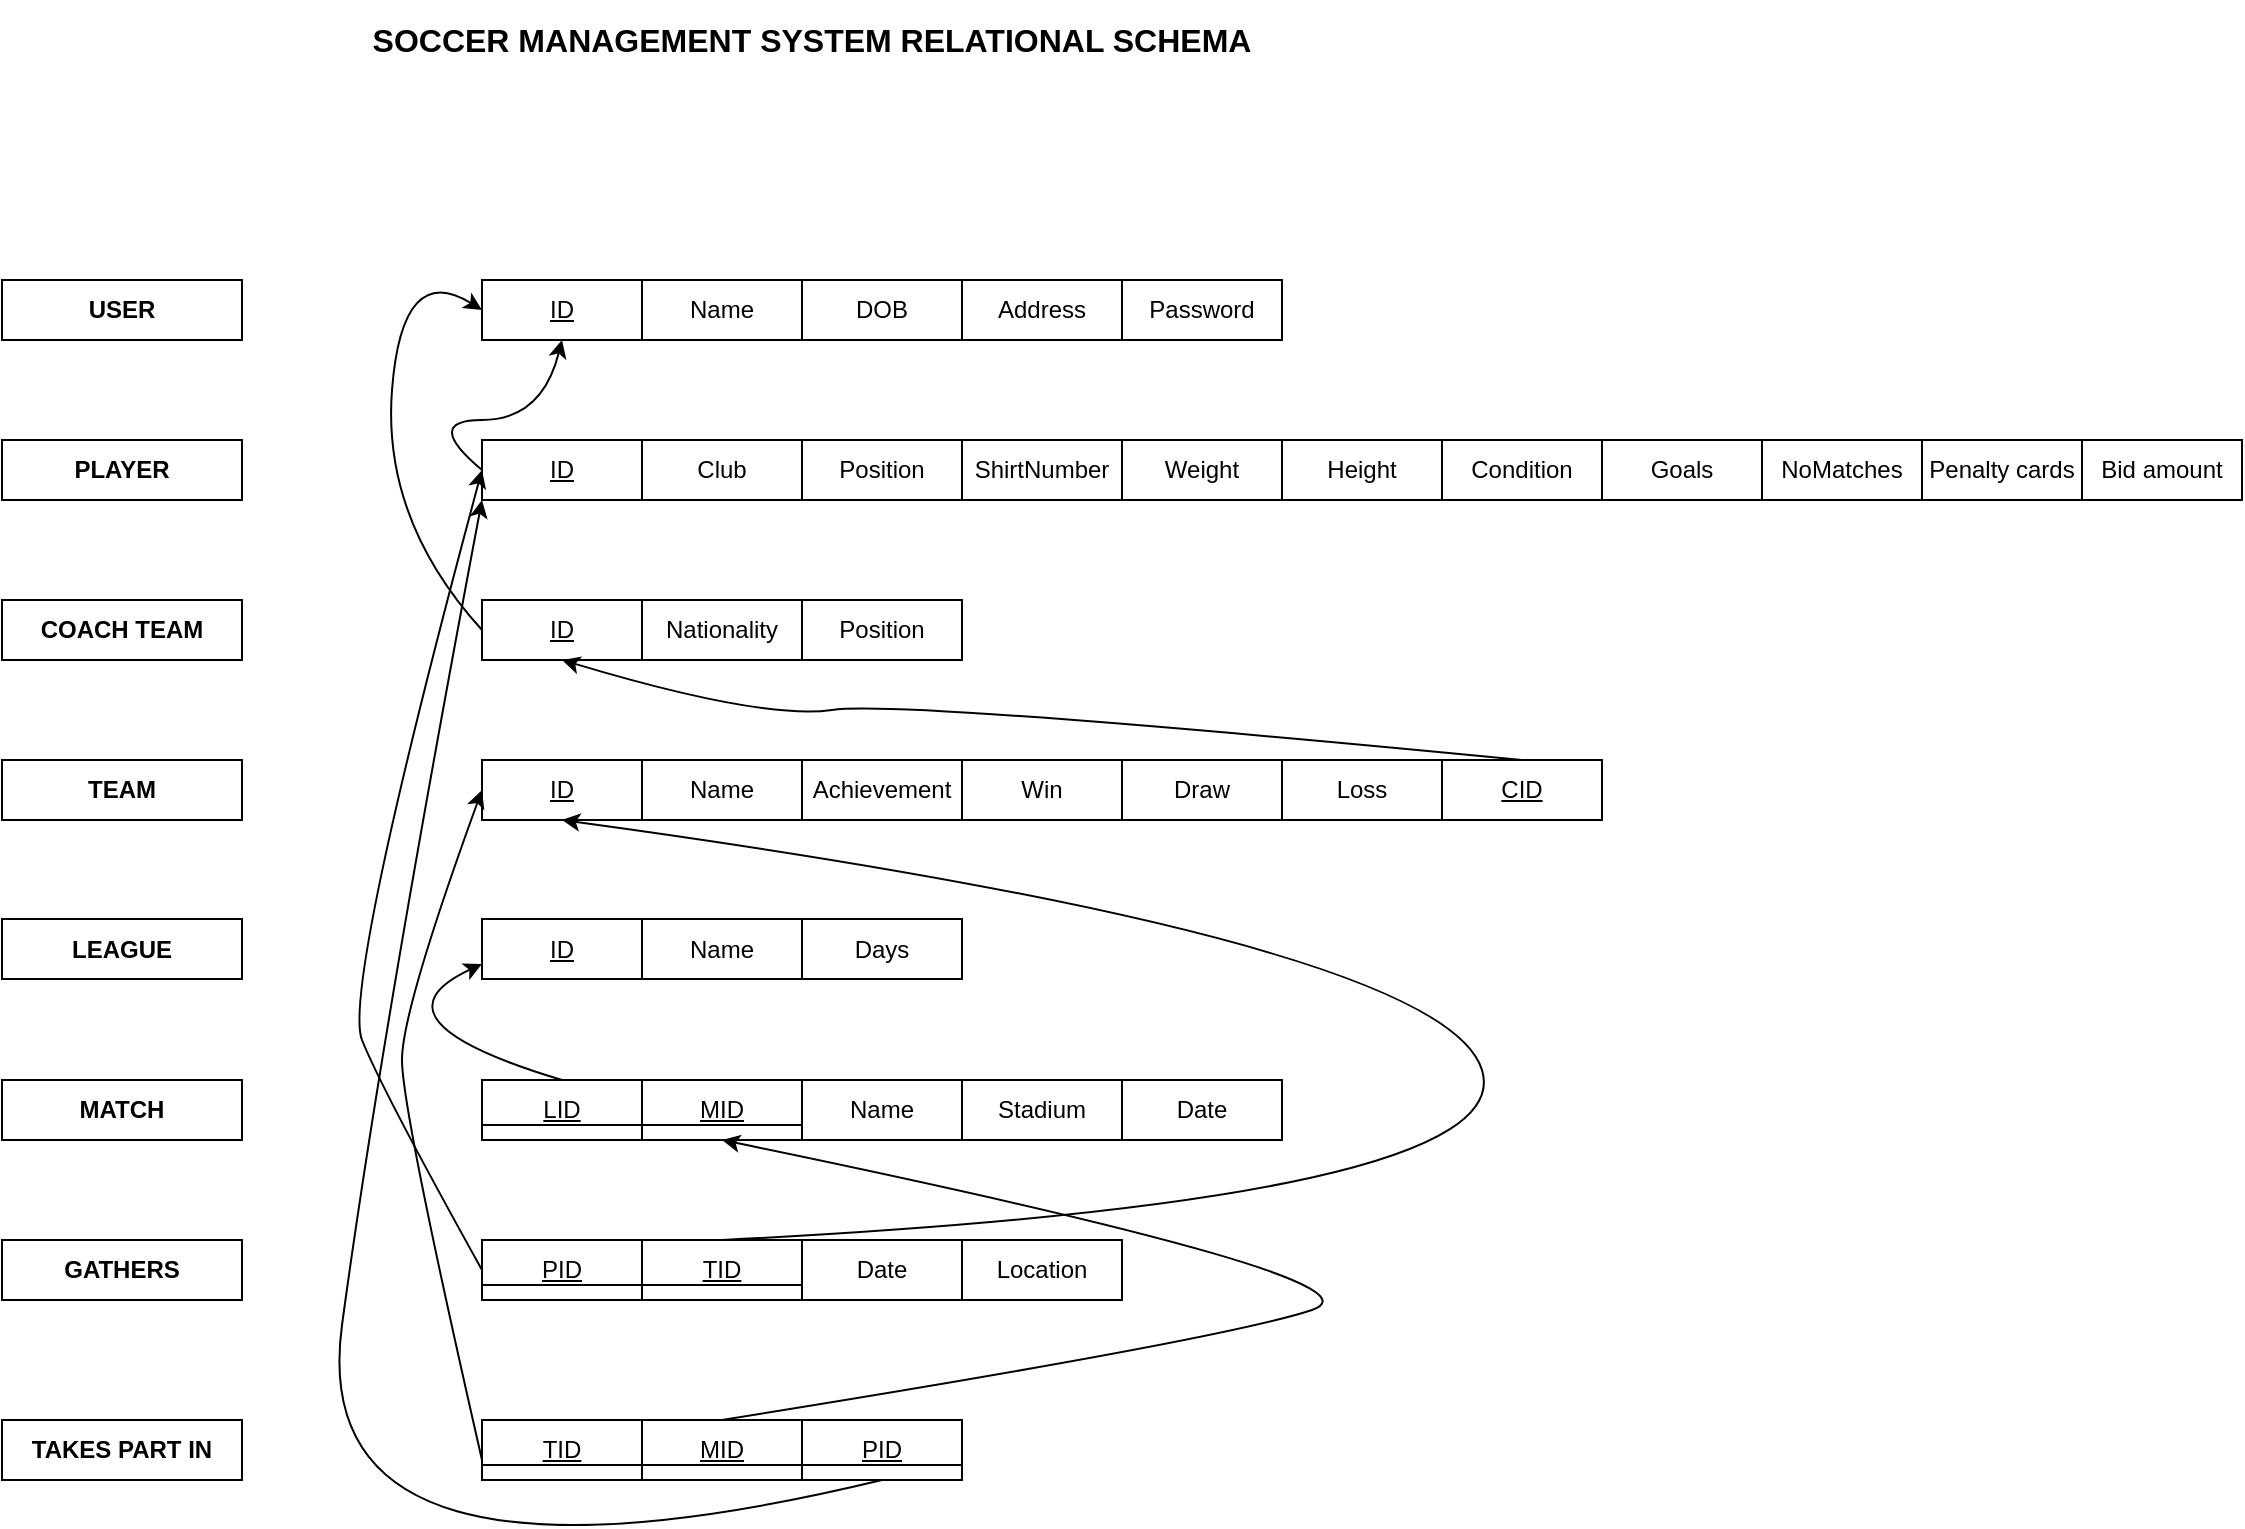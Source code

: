 <mxfile version="14.6.13" type="github">
  <diagram id="wbUrWV88NQnN1DrHN1Fw" name="Page-1">
    <mxGraphModel dx="2443" dy="860" grid="1" gridSize="10" guides="1" tooltips="1" connect="1" arrows="1" fold="1" page="1" pageScale="1" pageWidth="827" pageHeight="1169" math="0" shadow="0">
      <root>
        <mxCell id="0" />
        <mxCell id="1" parent="0" />
        <mxCell id="GYPpSZBRfct1Y0kYMT_Y-1" value="ID" style="rounded=0;whiteSpace=wrap;html=1;fontStyle=4" parent="1" vertex="1">
          <mxGeometry x="160" y="250" width="80" height="30" as="geometry" />
        </mxCell>
        <mxCell id="GYPpSZBRfct1Y0kYMT_Y-2" value="Club" style="rounded=0;whiteSpace=wrap;html=1;" parent="1" vertex="1">
          <mxGeometry x="240" y="250" width="80" height="30" as="geometry" />
        </mxCell>
        <mxCell id="GYPpSZBRfct1Y0kYMT_Y-3" value="&lt;b&gt;PLAYER&lt;/b&gt;" style="rounded=0;whiteSpace=wrap;html=1;" parent="1" vertex="1">
          <mxGeometry x="-80" y="250" width="120" height="30" as="geometry" />
        </mxCell>
        <mxCell id="GYPpSZBRfct1Y0kYMT_Y-7" value="ID" style="rounded=0;whiteSpace=wrap;html=1;fontStyle=4" parent="1" vertex="1">
          <mxGeometry x="160" y="410" width="80" height="30" as="geometry" />
        </mxCell>
        <mxCell id="GYPpSZBRfct1Y0kYMT_Y-8" value="Name" style="rounded=0;whiteSpace=wrap;html=1;fontStyle=0" parent="1" vertex="1">
          <mxGeometry x="240" y="410" width="80" height="30" as="geometry" />
        </mxCell>
        <mxCell id="GYPpSZBRfct1Y0kYMT_Y-9" value="MID" style="rounded=0;whiteSpace=wrap;html=1;fontStyle=4" parent="1" vertex="1">
          <mxGeometry x="240" y="570" width="80" height="30" as="geometry" />
        </mxCell>
        <mxCell id="GYPpSZBRfct1Y0kYMT_Y-17" value="TEAM" style="rounded=0;whiteSpace=wrap;html=1;fontStyle=1" parent="1" vertex="1">
          <mxGeometry x="-80" y="410" width="120" height="30" as="geometry" />
        </mxCell>
        <mxCell id="GYPpSZBRfct1Y0kYMT_Y-18" value="MATCH" style="rounded=0;whiteSpace=wrap;html=1;fontStyle=1" parent="1" vertex="1">
          <mxGeometry x="-80" y="570" width="120" height="30" as="geometry" />
        </mxCell>
        <mxCell id="GYPpSZBRfct1Y0kYMT_Y-31" value="Position" style="rounded=0;whiteSpace=wrap;html=1;" parent="1" vertex="1">
          <mxGeometry x="320" y="250" width="80" height="30" as="geometry" />
        </mxCell>
        <mxCell id="GYPpSZBRfct1Y0kYMT_Y-32" value="&lt;span&gt;ShirtNumber&lt;/span&gt;" style="rounded=0;whiteSpace=wrap;html=1;" parent="1" vertex="1">
          <mxGeometry x="400" y="250" width="80" height="30" as="geometry" />
        </mxCell>
        <mxCell id="GYPpSZBRfct1Y0kYMT_Y-46" value="&lt;span class=&quot;fontstyle0&quot;&gt;&lt;b&gt;&lt;font style=&quot;font-size: 16px&quot;&gt;SOCCER MANAGEMENT SYSTEM RELATIONAL SCHEMA&lt;/font&gt;&lt;/b&gt;&lt;/span&gt;" style="text;html=1;strokeColor=none;fillColor=none;align=center;verticalAlign=middle;whiteSpace=wrap;rounded=0;" parent="1" vertex="1">
          <mxGeometry x="60" y="30" width="530" height="40" as="geometry" />
        </mxCell>
        <mxCell id="GYPpSZBRfct1Y0kYMT_Y-47" value="USER" style="rounded=0;whiteSpace=wrap;html=1;fontStyle=1" parent="1" vertex="1">
          <mxGeometry x="-80" y="170" width="120" height="30" as="geometry" />
        </mxCell>
        <mxCell id="GYPpSZBRfct1Y0kYMT_Y-48" value="Name" style="rounded=0;whiteSpace=wrap;html=1;fontStyle=0" parent="1" vertex="1">
          <mxGeometry x="240" y="170" width="80" height="30" as="geometry" />
        </mxCell>
        <mxCell id="GYPpSZBRfct1Y0kYMT_Y-49" value="&lt;span&gt;ID&lt;/span&gt;" style="rounded=0;whiteSpace=wrap;html=1;fontStyle=4" parent="1" vertex="1">
          <mxGeometry x="160" y="170" width="80" height="30" as="geometry" />
        </mxCell>
        <mxCell id="GYPpSZBRfct1Y0kYMT_Y-51" value="DOB" style="rounded=0;whiteSpace=wrap;html=1;" parent="1" vertex="1">
          <mxGeometry x="320" y="170" width="80" height="30" as="geometry" />
        </mxCell>
        <mxCell id="GYPpSZBRfct1Y0kYMT_Y-52" value="Address" style="rounded=0;whiteSpace=wrap;html=1;" parent="1" vertex="1">
          <mxGeometry x="400" y="170" width="80" height="30" as="geometry" />
        </mxCell>
        <mxCell id="GYPpSZBRfct1Y0kYMT_Y-55" value="ID" style="rounded=0;whiteSpace=wrap;html=1;fontStyle=4" parent="1" vertex="1">
          <mxGeometry x="160" y="330" width="80" height="30" as="geometry" />
        </mxCell>
        <mxCell id="GYPpSZBRfct1Y0kYMT_Y-56" value="Nationality" style="rounded=0;whiteSpace=wrap;html=1;" parent="1" vertex="1">
          <mxGeometry x="240" y="330" width="80" height="30" as="geometry" />
        </mxCell>
        <mxCell id="GYPpSZBRfct1Y0kYMT_Y-57" value="&lt;b&gt;COACH TEAM&lt;/b&gt;" style="rounded=0;whiteSpace=wrap;html=1;" parent="1" vertex="1">
          <mxGeometry x="-80" y="330" width="120" height="30" as="geometry" />
        </mxCell>
        <mxCell id="GYPpSZBRfct1Y0kYMT_Y-58" value="Position" style="rounded=0;whiteSpace=wrap;html=1;" parent="1" vertex="1">
          <mxGeometry x="320" y="330" width="80" height="30" as="geometry" />
        </mxCell>
        <mxCell id="GYPpSZBRfct1Y0kYMT_Y-65" value="Win" style="rounded=0;whiteSpace=wrap;html=1;" parent="1" vertex="1">
          <mxGeometry x="400" y="410" width="80" height="30" as="geometry" />
        </mxCell>
        <mxCell id="GYPpSZBRfct1Y0kYMT_Y-66" value="Draw" style="rounded=0;whiteSpace=wrap;html=1;" parent="1" vertex="1">
          <mxGeometry x="480" y="410" width="80" height="30" as="geometry" />
        </mxCell>
        <mxCell id="GYPpSZBRfct1Y0kYMT_Y-67" value="Achievement" style="rounded=0;whiteSpace=wrap;html=1;" parent="1" vertex="1">
          <mxGeometry x="320" y="410" width="80" height="30" as="geometry" />
        </mxCell>
        <mxCell id="GYPpSZBRfct1Y0kYMT_Y-68" value="Loss" style="rounded=0;whiteSpace=wrap;html=1;" parent="1" vertex="1">
          <mxGeometry x="560" y="410" width="80" height="30" as="geometry" />
        </mxCell>
        <mxCell id="GYPpSZBRfct1Y0kYMT_Y-69" value="Name" style="rounded=0;whiteSpace=wrap;html=1;" parent="1" vertex="1">
          <mxGeometry x="240" y="489.5" width="80" height="30" as="geometry" />
        </mxCell>
        <mxCell id="GYPpSZBRfct1Y0kYMT_Y-70" value="Days" style="rounded=0;whiteSpace=wrap;html=1;" parent="1" vertex="1">
          <mxGeometry x="320" y="489.5" width="80" height="30" as="geometry" />
        </mxCell>
        <mxCell id="GYPpSZBRfct1Y0kYMT_Y-72" value="LEAGUE" style="rounded=0;whiteSpace=wrap;html=1;fontStyle=1" parent="1" vertex="1">
          <mxGeometry x="-80" y="489.5" width="120" height="30" as="geometry" />
        </mxCell>
        <mxCell id="GYPpSZBRfct1Y0kYMT_Y-73" value="ID" style="rounded=0;whiteSpace=wrap;html=1;fontStyle=4" parent="1" vertex="1">
          <mxGeometry x="160" y="489.5" width="80" height="30" as="geometry" />
        </mxCell>
        <mxCell id="GYPpSZBRfct1Y0kYMT_Y-75" value="Name" style="rounded=0;whiteSpace=wrap;html=1;" parent="1" vertex="1">
          <mxGeometry x="320" y="570" width="80" height="30" as="geometry" />
        </mxCell>
        <mxCell id="GYPpSZBRfct1Y0kYMT_Y-76" value="Stadium" style="rounded=0;whiteSpace=wrap;html=1;" parent="1" vertex="1">
          <mxGeometry x="400" y="570" width="80" height="30" as="geometry" />
        </mxCell>
        <mxCell id="GYPpSZBRfct1Y0kYMT_Y-77" value="Date" style="rounded=0;whiteSpace=wrap;html=1;" parent="1" vertex="1">
          <mxGeometry x="480" y="570" width="80" height="30" as="geometry" />
        </mxCell>
        <mxCell id="GYPpSZBRfct1Y0kYMT_Y-86" value="Weight" style="rounded=0;whiteSpace=wrap;html=1;" parent="1" vertex="1">
          <mxGeometry x="480" y="250" width="80" height="30" as="geometry" />
        </mxCell>
        <mxCell id="GYPpSZBRfct1Y0kYMT_Y-87" value="Height" style="rounded=0;whiteSpace=wrap;html=1;" parent="1" vertex="1">
          <mxGeometry x="560" y="250" width="80" height="30" as="geometry" />
        </mxCell>
        <mxCell id="GYPpSZBRfct1Y0kYMT_Y-88" value="Goals" style="rounded=0;whiteSpace=wrap;html=1;" parent="1" vertex="1">
          <mxGeometry x="720" y="250" width="80" height="30" as="geometry" />
        </mxCell>
        <mxCell id="GYPpSZBRfct1Y0kYMT_Y-89" value="NoMatches" style="rounded=0;whiteSpace=wrap;html=1;" parent="1" vertex="1">
          <mxGeometry x="800" y="250" width="80" height="30" as="geometry" />
        </mxCell>
        <mxCell id="GYPpSZBRfct1Y0kYMT_Y-90" value="Condition" style="rounded=0;whiteSpace=wrap;html=1;" parent="1" vertex="1">
          <mxGeometry x="640" y="250" width="80" height="30" as="geometry" />
        </mxCell>
        <mxCell id="GYPpSZBRfct1Y0kYMT_Y-91" value="Penalty cards" style="rounded=0;whiteSpace=wrap;html=1;" parent="1" vertex="1">
          <mxGeometry x="880" y="250" width="80" height="30" as="geometry" />
        </mxCell>
        <mxCell id="GYPpSZBRfct1Y0kYMT_Y-92" value="Bid amount" style="rounded=0;whiteSpace=wrap;html=1;" parent="1" vertex="1">
          <mxGeometry x="960" y="250" width="80" height="30" as="geometry" />
        </mxCell>
        <mxCell id="GYPpSZBRfct1Y0kYMT_Y-93" value="PID" style="rounded=0;whiteSpace=wrap;html=1;fontStyle=4" parent="1" vertex="1">
          <mxGeometry x="160" y="650" width="80" height="30" as="geometry" />
        </mxCell>
        <mxCell id="GYPpSZBRfct1Y0kYMT_Y-94" value="GATHERS" style="rounded=0;whiteSpace=wrap;html=1;fontStyle=1" parent="1" vertex="1">
          <mxGeometry x="-80" y="650" width="120" height="30" as="geometry" />
        </mxCell>
        <mxCell id="GYPpSZBRfct1Y0kYMT_Y-95" value="&lt;u&gt;TID&lt;/u&gt;" style="rounded=0;whiteSpace=wrap;html=1;" parent="1" vertex="1">
          <mxGeometry x="240" y="650" width="80" height="30" as="geometry" />
        </mxCell>
        <mxCell id="GYPpSZBRfct1Y0kYMT_Y-96" value="Date" style="rounded=0;whiteSpace=wrap;html=1;" parent="1" vertex="1">
          <mxGeometry x="320" y="650" width="80" height="30" as="geometry" />
        </mxCell>
        <mxCell id="GYPpSZBRfct1Y0kYMT_Y-97" value="Location" style="rounded=0;whiteSpace=wrap;html=1;" parent="1" vertex="1">
          <mxGeometry x="400" y="650" width="80" height="30" as="geometry" />
        </mxCell>
        <mxCell id="GYPpSZBRfct1Y0kYMT_Y-98" value="" style="endArrow=none;html=1;exitX=0;exitY=0.75;exitDx=0;exitDy=0;entryX=1;entryY=0.75;entryDx=0;entryDy=0;" parent="1" source="GYPpSZBRfct1Y0kYMT_Y-93" target="GYPpSZBRfct1Y0kYMT_Y-95" edge="1">
          <mxGeometry width="50" height="50" relative="1" as="geometry">
            <mxPoint x="880" y="510" as="sourcePoint" />
            <mxPoint x="930" y="460" as="targetPoint" />
          </mxGeometry>
        </mxCell>
        <mxCell id="GYPpSZBRfct1Y0kYMT_Y-99" value="CID" style="rounded=0;whiteSpace=wrap;html=1;fontStyle=4" parent="1" vertex="1">
          <mxGeometry x="640" y="410" width="80" height="30" as="geometry" />
        </mxCell>
        <mxCell id="GYPpSZBRfct1Y0kYMT_Y-100" value="LID" style="rounded=0;whiteSpace=wrap;html=1;fontStyle=4" parent="1" vertex="1">
          <mxGeometry x="160" y="570" width="80" height="30" as="geometry" />
        </mxCell>
        <mxCell id="GYPpSZBRfct1Y0kYMT_Y-101" value="" style="endArrow=none;html=1;exitX=0;exitY=0.75;exitDx=0;exitDy=0;entryX=0;entryY=0.75;entryDx=0;entryDy=0;" parent="1" source="GYPpSZBRfct1Y0kYMT_Y-100" target="GYPpSZBRfct1Y0kYMT_Y-75" edge="1">
          <mxGeometry width="50" height="50" relative="1" as="geometry">
            <mxPoint x="170.0" y="682.5" as="sourcePoint" />
            <mxPoint x="330" y="682.5" as="targetPoint" />
          </mxGeometry>
        </mxCell>
        <mxCell id="GYPpSZBRfct1Y0kYMT_Y-103" value="TID" style="rounded=0;whiteSpace=wrap;html=1;fontStyle=4" parent="1" vertex="1">
          <mxGeometry x="160" y="740" width="80" height="30" as="geometry" />
        </mxCell>
        <mxCell id="GYPpSZBRfct1Y0kYMT_Y-104" value="TAKES PART IN" style="rounded=0;whiteSpace=wrap;html=1;fontStyle=1" parent="1" vertex="1">
          <mxGeometry x="-80" y="740" width="120" height="30" as="geometry" />
        </mxCell>
        <mxCell id="GYPpSZBRfct1Y0kYMT_Y-105" value="&lt;u&gt;MID&lt;/u&gt;" style="rounded=0;whiteSpace=wrap;html=1;" parent="1" vertex="1">
          <mxGeometry x="240" y="740" width="80" height="30" as="geometry" />
        </mxCell>
        <mxCell id="GYPpSZBRfct1Y0kYMT_Y-109" value="PID" style="rounded=0;whiteSpace=wrap;html=1;fontStyle=4" parent="1" vertex="1">
          <mxGeometry x="320" y="740" width="80" height="30" as="geometry" />
        </mxCell>
        <mxCell id="GYPpSZBRfct1Y0kYMT_Y-110" value="" style="endArrow=none;html=1;exitX=0;exitY=0.75;exitDx=0;exitDy=0;entryX=1;entryY=0.75;entryDx=0;entryDy=0;" parent="1" edge="1">
          <mxGeometry width="50" height="50" relative="1" as="geometry">
            <mxPoint x="160.0" y="762.5" as="sourcePoint" />
            <mxPoint x="400" y="762.5" as="targetPoint" />
          </mxGeometry>
        </mxCell>
        <mxCell id="GYPpSZBRfct1Y0kYMT_Y-112" value="" style="curved=1;endArrow=classic;html=1;exitX=0;exitY=0.5;exitDx=0;exitDy=0;entryX=0.5;entryY=1;entryDx=0;entryDy=0;" parent="1" source="GYPpSZBRfct1Y0kYMT_Y-1" edge="1" target="GYPpSZBRfct1Y0kYMT_Y-49">
          <mxGeometry width="50" height="50" relative="1" as="geometry">
            <mxPoint x="370" y="180" as="sourcePoint" />
            <mxPoint x="200" y="120" as="targetPoint" />
            <Array as="points">
              <mxPoint x="130" y="240" />
              <mxPoint x="190" y="240" />
            </Array>
          </mxGeometry>
        </mxCell>
        <mxCell id="GYPpSZBRfct1Y0kYMT_Y-113" value="" style="curved=1;endArrow=classic;html=1;exitX=0;exitY=0.5;exitDx=0;exitDy=0;entryX=0;entryY=0.5;entryDx=0;entryDy=0;" parent="1" source="GYPpSZBRfct1Y0kYMT_Y-55" target="GYPpSZBRfct1Y0kYMT_Y-49" edge="1">
          <mxGeometry width="50" height="50" relative="1" as="geometry">
            <mxPoint x="170" y="275" as="sourcePoint" />
            <mxPoint x="210" y="130" as="targetPoint" />
            <Array as="points">
              <mxPoint x="110" y="290" />
              <mxPoint x="120" y="160" />
            </Array>
          </mxGeometry>
        </mxCell>
        <mxCell id="GYPpSZBRfct1Y0kYMT_Y-115" value="" style="curved=1;endArrow=classic;html=1;exitX=0.5;exitY=0;exitDx=0;exitDy=0;entryX=0.5;entryY=1;entryDx=0;entryDy=0;" parent="1" source="GYPpSZBRfct1Y0kYMT_Y-99" target="GYPpSZBRfct1Y0kYMT_Y-55" edge="1">
          <mxGeometry width="50" height="50" relative="1" as="geometry">
            <mxPoint x="410" y="390" as="sourcePoint" />
            <mxPoint x="450" y="245" as="targetPoint" />
            <Array as="points">
              <mxPoint x="370" y="380" />
              <mxPoint x="300" y="390" />
            </Array>
          </mxGeometry>
        </mxCell>
        <mxCell id="GYPpSZBRfct1Y0kYMT_Y-116" value="" style="curved=1;endArrow=classic;html=1;exitX=0.5;exitY=0;exitDx=0;exitDy=0;entryX=0;entryY=0.75;entryDx=0;entryDy=0;" parent="1" source="GYPpSZBRfct1Y0kYMT_Y-100" target="GYPpSZBRfct1Y0kYMT_Y-73" edge="1">
          <mxGeometry width="50" height="50" relative="1" as="geometry">
            <mxPoint x="200" y="550" as="sourcePoint" />
            <mxPoint x="240" y="405" as="targetPoint" />
            <Array as="points">
              <mxPoint x="100" y="540" />
            </Array>
          </mxGeometry>
        </mxCell>
        <mxCell id="GYPpSZBRfct1Y0kYMT_Y-117" value="" style="curved=1;endArrow=classic;html=1;exitX=0.5;exitY=0;exitDx=0;exitDy=0;entryX=0.5;entryY=1;entryDx=0;entryDy=0;" parent="1" source="GYPpSZBRfct1Y0kYMT_Y-95" target="GYPpSZBRfct1Y0kYMT_Y-7" edge="1">
          <mxGeometry width="50" height="50" relative="1" as="geometry">
            <mxPoint x="250" y="620" as="sourcePoint" />
            <mxPoint x="290" y="475" as="targetPoint" />
            <Array as="points">
              <mxPoint x="680" y="630" />
              <mxPoint x="640" y="500" />
            </Array>
          </mxGeometry>
        </mxCell>
        <mxCell id="GYPpSZBRfct1Y0kYMT_Y-118" value="" style="curved=1;endArrow=classic;html=1;exitX=0;exitY=0.5;exitDx=0;exitDy=0;entryX=0;entryY=0.5;entryDx=0;entryDy=0;" parent="1" source="GYPpSZBRfct1Y0kYMT_Y-93" target="GYPpSZBRfct1Y0kYMT_Y-1" edge="1">
          <mxGeometry width="50" height="50" relative="1" as="geometry">
            <mxPoint x="100" y="610" as="sourcePoint" />
            <mxPoint x="140" y="465" as="targetPoint" />
            <Array as="points">
              <mxPoint x="110" y="575" />
              <mxPoint x="90" y="525" />
            </Array>
          </mxGeometry>
        </mxCell>
        <mxCell id="GYPpSZBRfct1Y0kYMT_Y-119" value="" style="curved=1;endArrow=classic;html=1;entryX=0;entryY=0.5;entryDx=0;entryDy=0;" parent="1" target="GYPpSZBRfct1Y0kYMT_Y-7" edge="1">
          <mxGeometry width="50" height="50" relative="1" as="geometry">
            <mxPoint x="160" y="760" as="sourcePoint" />
            <mxPoint x="170" y="275" as="targetPoint" />
            <Array as="points">
              <mxPoint x="120" y="585" />
              <mxPoint x="120" y="535" />
            </Array>
          </mxGeometry>
        </mxCell>
        <mxCell id="GYPpSZBRfct1Y0kYMT_Y-120" value="" style="curved=1;endArrow=classic;html=1;exitX=0.5;exitY=1;exitDx=0;exitDy=0;entryX=0;entryY=1;entryDx=0;entryDy=0;" parent="1" source="GYPpSZBRfct1Y0kYMT_Y-109" target="GYPpSZBRfct1Y0kYMT_Y-1" edge="1">
          <mxGeometry width="50" height="50" relative="1" as="geometry">
            <mxPoint x="180" y="685" as="sourcePoint" />
            <mxPoint x="180" y="285" as="targetPoint" />
            <Array as="points">
              <mxPoint x="70" y="840" />
              <mxPoint x="110" y="545" />
            </Array>
          </mxGeometry>
        </mxCell>
        <mxCell id="GYPpSZBRfct1Y0kYMT_Y-121" value="" style="curved=1;endArrow=classic;html=1;exitX=0.5;exitY=0;exitDx=0;exitDy=0;entryX=0.5;entryY=1;entryDx=0;entryDy=0;" parent="1" source="GYPpSZBRfct1Y0kYMT_Y-105" target="GYPpSZBRfct1Y0kYMT_Y-9" edge="1">
          <mxGeometry width="50" height="50" relative="1" as="geometry">
            <mxPoint x="290" y="660" as="sourcePoint" />
            <mxPoint x="210" y="450" as="targetPoint" />
            <Array as="points">
              <mxPoint x="530" y="700" />
              <mxPoint x="620" y="670" />
            </Array>
          </mxGeometry>
        </mxCell>
        <mxCell id="8kwFJr1Bx8VxHPNsYSyI-1" value="Password" style="rounded=0;whiteSpace=wrap;html=1;" vertex="1" parent="1">
          <mxGeometry x="480" y="170" width="80" height="30" as="geometry" />
        </mxCell>
      </root>
    </mxGraphModel>
  </diagram>
</mxfile>
